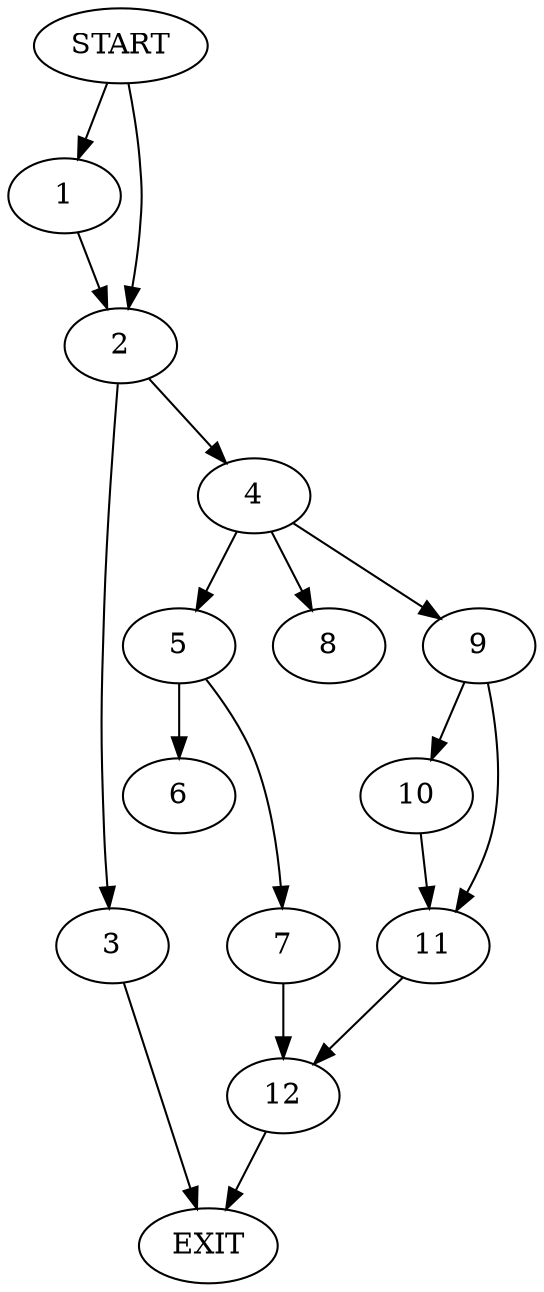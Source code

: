 digraph { 
0 [label="START"];
1;
2;
3;
4;
5;
6;
7;
8;
9;
10;
11;
12;
13[label="EXIT"];
0 -> 1;
0 -> 2;
1 -> 2;
2 -> 3;
2 -> 4;
3 -> 13;
4 -> 9;
4 -> 5;
4:s2 -> 8;
5 -> 6;
5 -> 7;
7 -> 12;
9 -> 11;
9 -> 10;
10 -> 11;
11 -> 12;
12 -> 13;
}